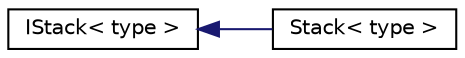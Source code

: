 digraph G
{
  edge [fontname="Helvetica",fontsize="10",labelfontname="Helvetica",labelfontsize="10"];
  node [fontname="Helvetica",fontsize="10",shape=record];
  rankdir="LR";
  Node1 [label="IStack\< type \>",height=0.2,width=0.4,color="black", fillcolor="white", style="filled",URL="$class_i_stack.html"];
  Node1 -> Node2 [dir="back",color="midnightblue",fontsize="10",style="solid",fontname="Helvetica"];
  Node2 [label="Stack\< type \>",height=0.2,width=0.4,color="black", fillcolor="white", style="filled",URL="$class_stack.html"];
}
